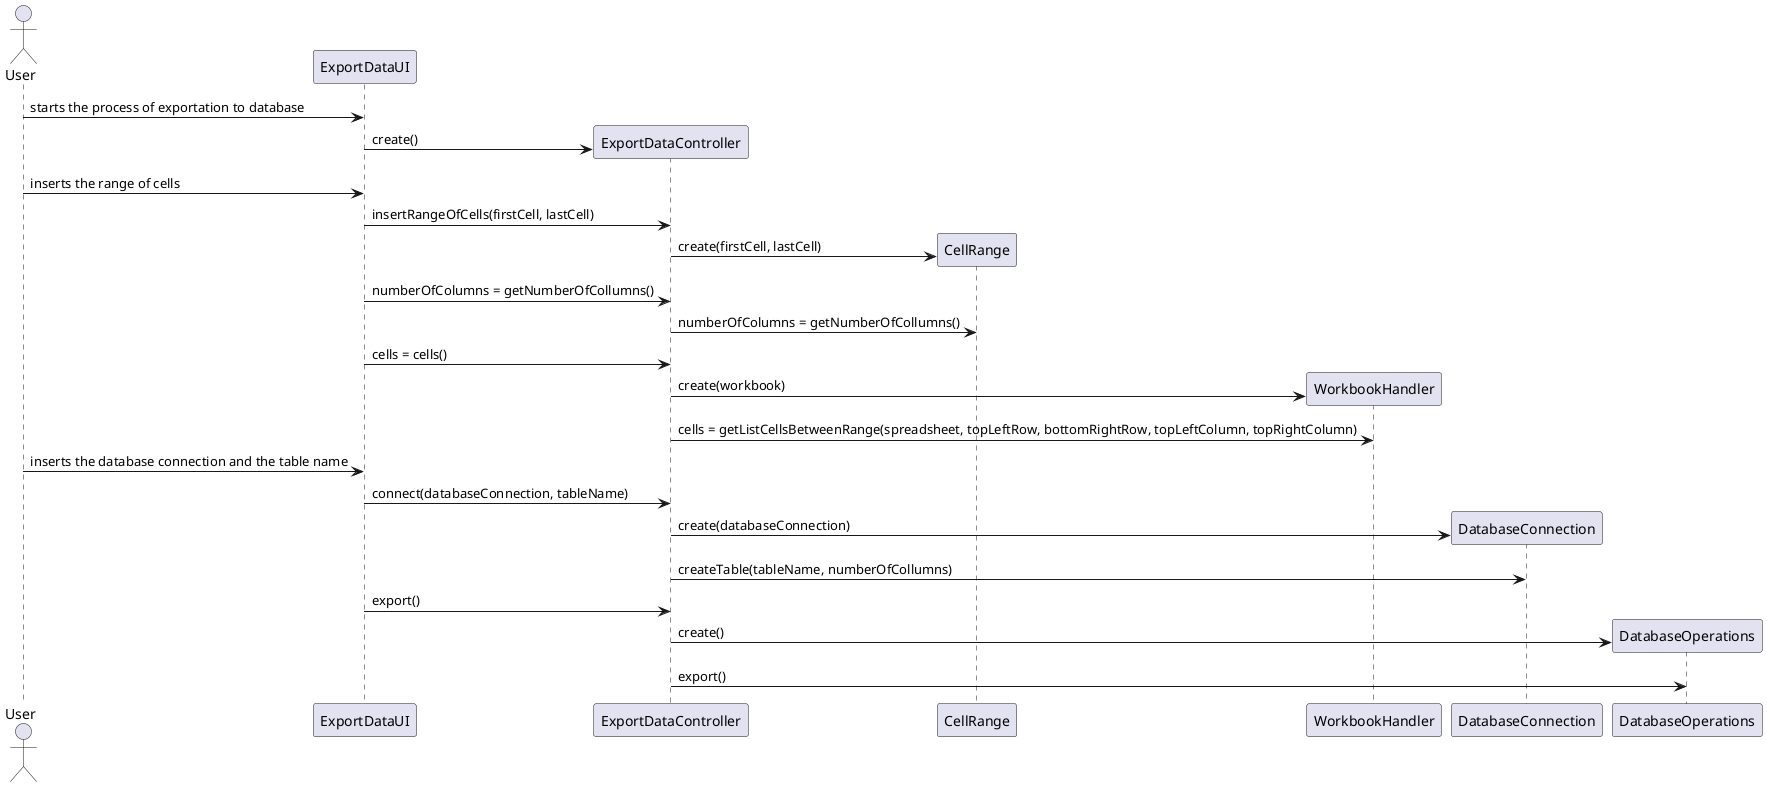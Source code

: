 @startuml

actor User
participant "ExportDataUI" as ui
participant "ExportDataController" as ctrl
participant "CellRange" as range
participant "WorkbookHandler" as work
participant "DatabaseConnection" as db
participant "DatabaseOperations" as op

User -> ui : starts the process of exportation to database
create ctrl
ui -> ctrl : create()


User -> ui : inserts the range of cells
ui -> ctrl : insertRangeOfCells(firstCell, lastCell)

create range
ctrl -> range : create(firstCell, lastCell) 
ui -> ctrl : numberOfColumns = getNumberOfCollumns()
ctrl -> range : numberOfColumns = getNumberOfCollumns()

ui -> ctrl : cells = cells()
create work
ctrl -> work : create(workbook)
ctrl -> work : cells = getListCellsBetweenRange(spreadsheet, topLeftRow, bottomRightRow, topLeftColumn, topRightColumn)
User -> ui : inserts the database connection and the table name

ui -> ctrl : connect(databaseConnection, tableName)

create db
ctrl -> db : create(databaseConnection)
ctrl -> db : createTable(tableName, numberOfCollumns)


ui -> ctrl : export()
create op
ctrl -> op  : create()
ctrl -> op : export()


@enduml
